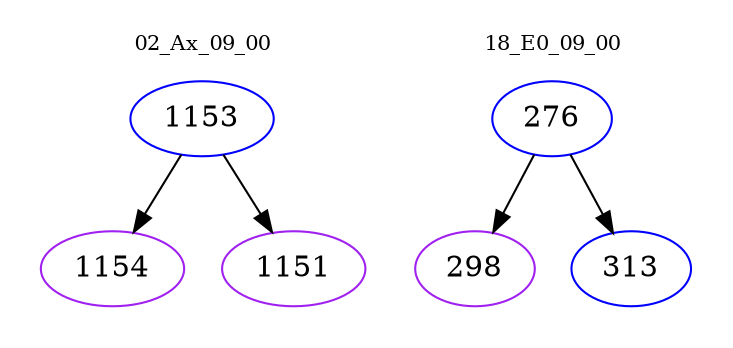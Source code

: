 digraph{
subgraph cluster_0 {
color = white
label = "02_Ax_09_00";
fontsize=10;
T0_1153 [label="1153", color="blue"]
T0_1153 -> T0_1154 [color="black"]
T0_1154 [label="1154", color="purple"]
T0_1153 -> T0_1151 [color="black"]
T0_1151 [label="1151", color="purple"]
}
subgraph cluster_1 {
color = white
label = "18_E0_09_00";
fontsize=10;
T1_276 [label="276", color="blue"]
T1_276 -> T1_298 [color="black"]
T1_298 [label="298", color="purple"]
T1_276 -> T1_313 [color="black"]
T1_313 [label="313", color="blue"]
}
}
